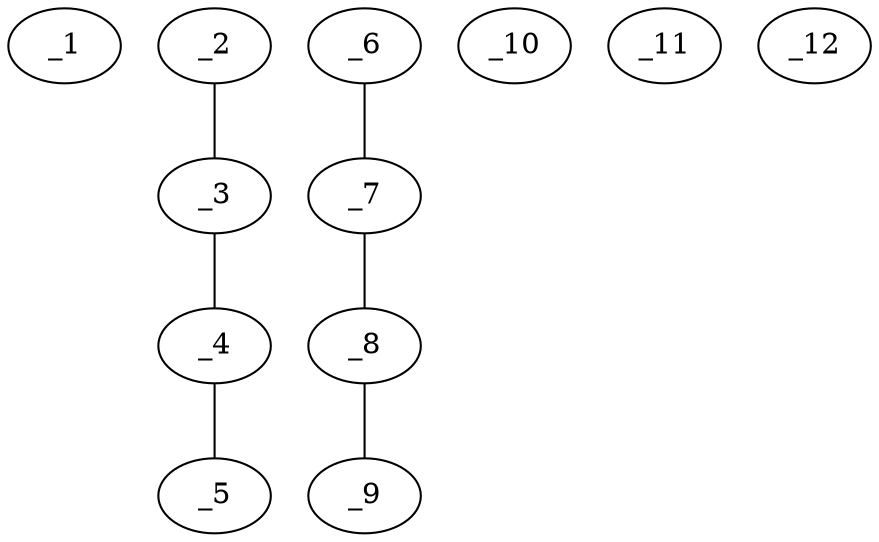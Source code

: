 graph molid630640 {
	_1	 [charge=3,
		chem=11,
		symbol="Co ",
		x="0.5",
		y=0];
	_2	 [charge=0,
		chem=4,
		symbol="N  ",
		x="1.5",
		y=0];
	_3	 [charge=0,
		chem=1,
		symbol="C  ",
		x="1.5",
		y="-2.35"];
	_2 -- _3	 [valence=1];
	_4	 [charge=0,
		chem=1,
		symbol="C  ",
		x="1.5",
		y="-4.35"];
	_3 -- _4	 [valence=1];
	_5	 [charge=0,
		chem=4,
		symbol="N  ",
		x="1.5",
		y="-6.35"];
	_4 -- _5	 [valence=1];
	_6	 [charge=0,
		chem=4,
		symbol="N  ",
		x="2.5",
		y=0];
	_7	 [charge=0,
		chem=1,
		symbol="C  ",
		x="4.5",
		y="-2.35"];
	_6 -- _7	 [valence=1];
	_8	 [charge=0,
		chem=1,
		symbol="C  ",
		x="4.5",
		y="-4.35"];
	_7 -- _8	 [valence=1];
	_9	 [charge=0,
		chem=4,
		symbol="N  ",
		x="4.5",
		y="-6.35"];
	_8 -- _9	 [valence=1];
	_10	 [charge="-1",
		chem=7,
		symbol="Cl ",
		x="3.5",
		y=0];
	_11	 [charge="-1",
		chem=7,
		symbol="Cl ",
		x="4.5",
		y=0];
	_12	 [charge="-1",
		chem=7,
		symbol="Cl ",
		x="5.5",
		y=0];
}
